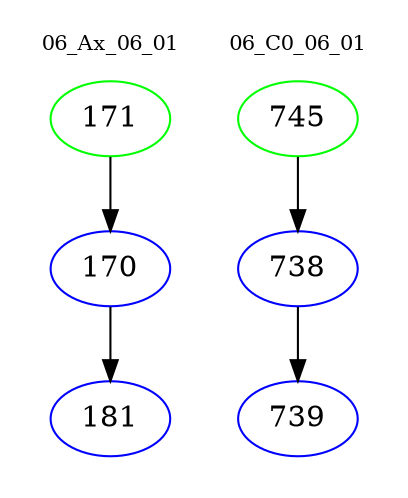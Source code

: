 digraph{
subgraph cluster_0 {
color = white
label = "06_Ax_06_01";
fontsize=10;
T0_171 [label="171", color="green"]
T0_171 -> T0_170 [color="black"]
T0_170 [label="170", color="blue"]
T0_170 -> T0_181 [color="black"]
T0_181 [label="181", color="blue"]
}
subgraph cluster_1 {
color = white
label = "06_C0_06_01";
fontsize=10;
T1_745 [label="745", color="green"]
T1_745 -> T1_738 [color="black"]
T1_738 [label="738", color="blue"]
T1_738 -> T1_739 [color="black"]
T1_739 [label="739", color="blue"]
}
}
